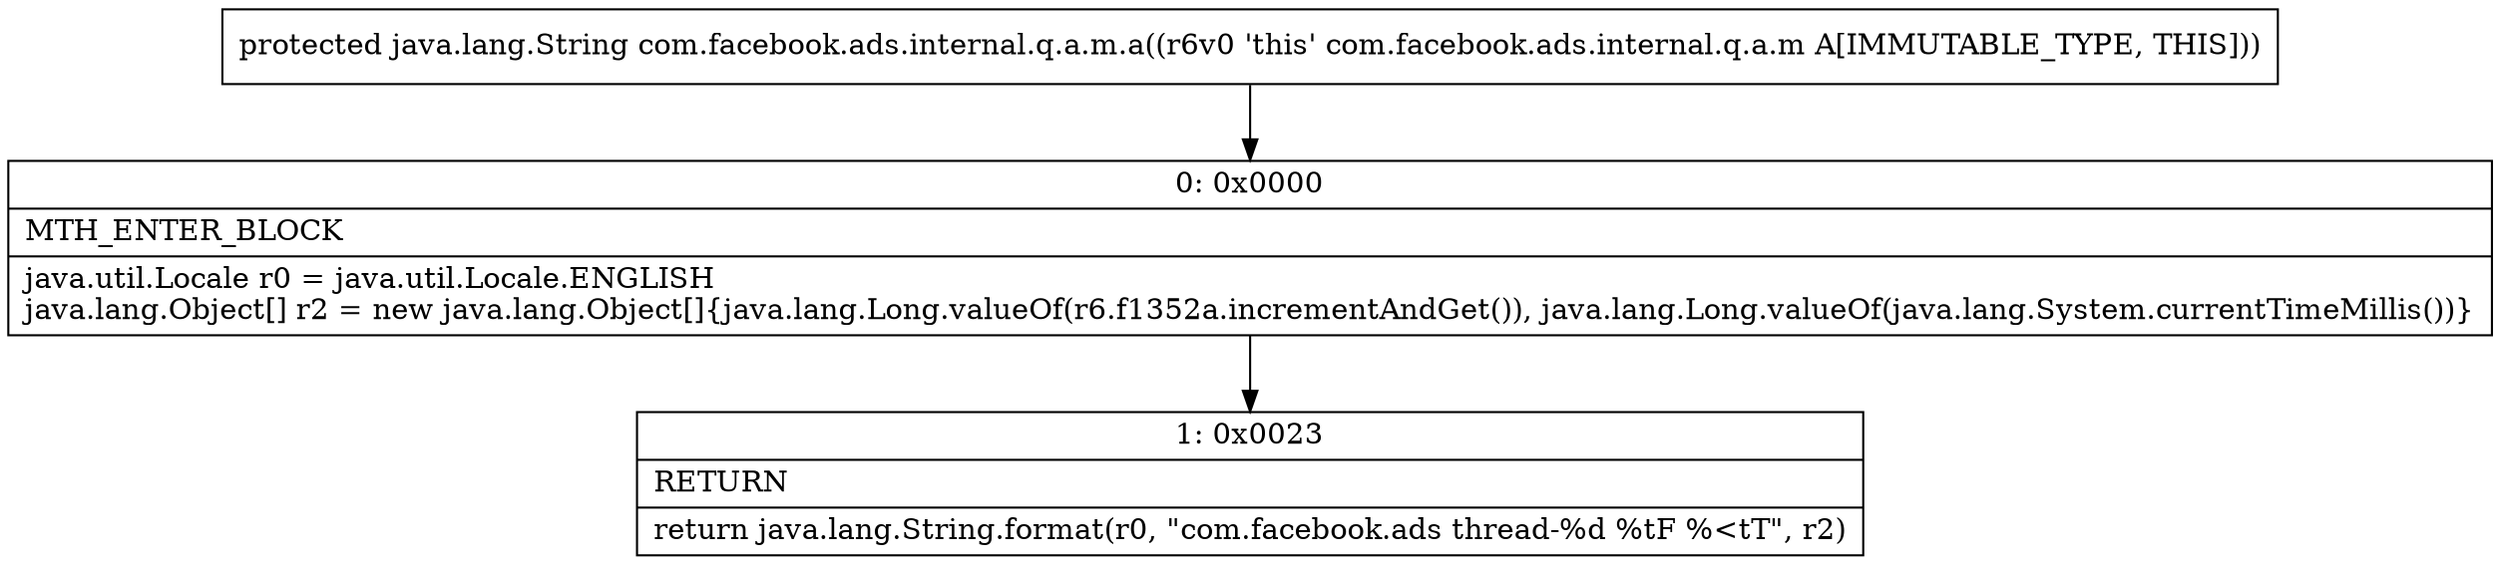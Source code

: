 digraph "CFG forcom.facebook.ads.internal.q.a.m.a()Ljava\/lang\/String;" {
Node_0 [shape=record,label="{0\:\ 0x0000|MTH_ENTER_BLOCK\l|java.util.Locale r0 = java.util.Locale.ENGLISH\ljava.lang.Object[] r2 = new java.lang.Object[]\{java.lang.Long.valueOf(r6.f1352a.incrementAndGet()), java.lang.Long.valueOf(java.lang.System.currentTimeMillis())\}\l}"];
Node_1 [shape=record,label="{1\:\ 0x0023|RETURN\l|return java.lang.String.format(r0, \"com.facebook.ads thread\-%d %tF %\<tT\", r2)\l}"];
MethodNode[shape=record,label="{protected java.lang.String com.facebook.ads.internal.q.a.m.a((r6v0 'this' com.facebook.ads.internal.q.a.m A[IMMUTABLE_TYPE, THIS])) }"];
MethodNode -> Node_0;
Node_0 -> Node_1;
}

